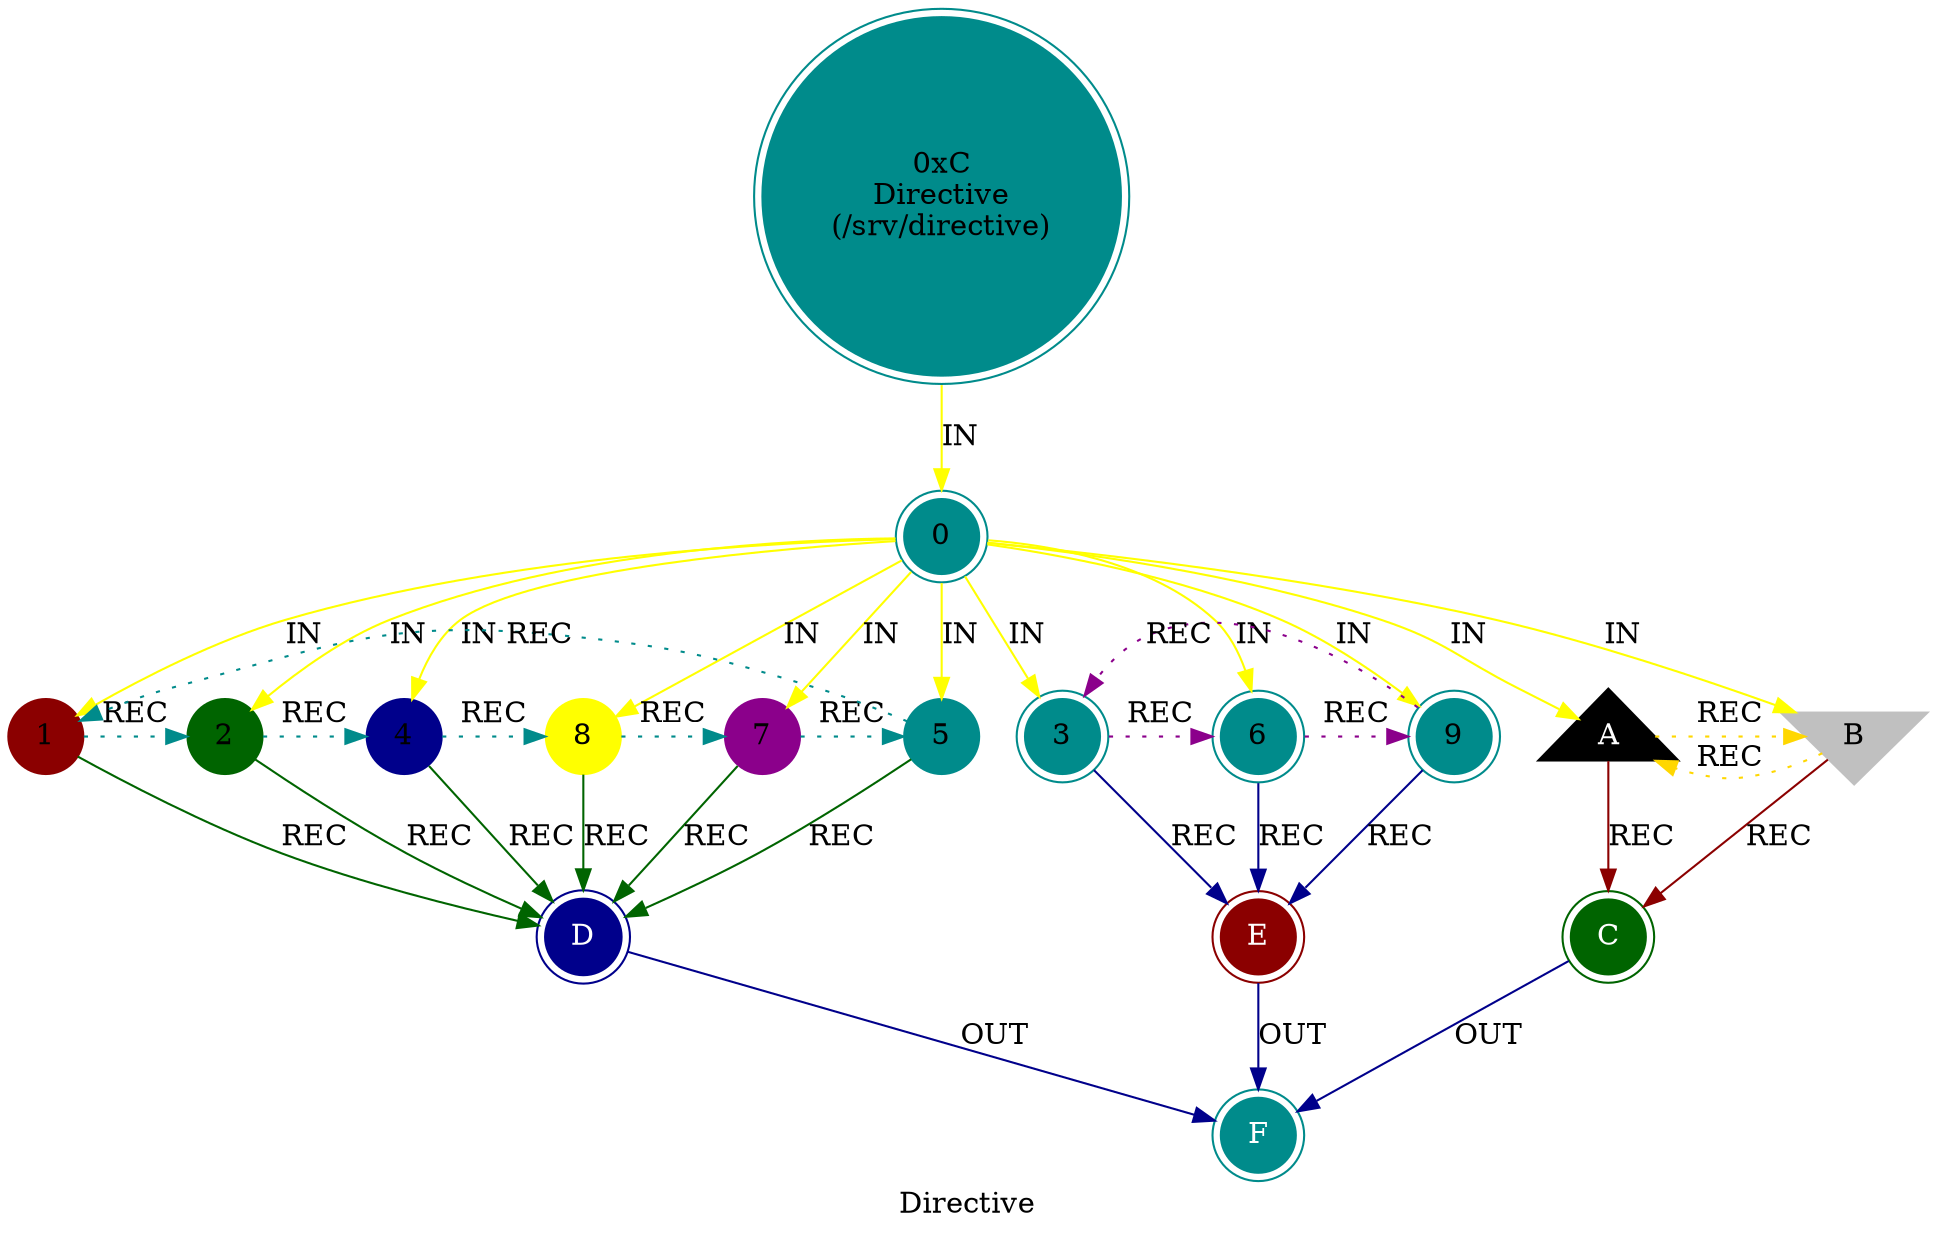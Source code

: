 digraph G {
    label = "Directive";
    style = filled;
    color = red;
    comment = "";
    node [shape = circle; style = filled; color = darkcyan;];
    
    spark_c_mythos_t [label = "0xC\nDirective\n(/srv/directive)";shape = doublecircle;];
    
    // The Sacred 3-6-9 (Boundary of Perception).
    // "If you knew the magnificence of 3, 6, and 9, you would have a key to the universe." — Tesla.
    // The 1-2-4-8-7-5 Vortex (Boundary of Comprehension).
    spark_0_directive_t [label = "0";shape = doublecircle;comment = "";];
    spark_1_directive_t [label = "1";shape = circle;color = darkred;comment = "";];
    spark_2_directive_t [label = "2";shape = circle;color = darkgreen;comment = "";];
    spark_4_directive_t [label = "4";shape = circle;color = darkblue;comment = "";];
    spark_8_directive_t [label = "8";shape = circle;color = yellow;comment = "";];
    spark_7_directive_t [label = "7";shape = circle;color = darkmagenta;comment = "";];
    spark_5_directive_t [label = "5";shape = circle;color = darkcyan;comment = "";];
    spark_3_directive_t [label = "3";shape = doublecircle;comment = "";];
    spark_6_directive_t [label = "6";shape = doublecircle;comment = "";];
    spark_9_directive_t [label = "9";shape = doublecircle;comment = "";];
    spark_a_directive_t [label = "A";shape = triangle;color = black;fontcolor = white;comment = "";];
    spark_b_directive_t [label = "B";shape = invtriangle;color = grey;comment = "";];
    spark_c_directive_t [label = "C";shape = doublecircle;color = darkgreen;style = filled;fontcolor = white;];
    spark_d_directive_t [label = "D";shape = doublecircle;color = darkblue;style = filled;fontcolor = white;];
    spark_e_directive_t [label = "E";shape = doublecircle;color = darkred;style = filled;fontcolor = white;];
    spark_f_directive_t [label = "F";shape = doublecircle;color = darkcyan;style = filled;fontcolor = white;];
    
    // IN = Input
    // OUT = Output
    // REC = Recursion
    spark_c_mythos_t -> spark_0_directive_t -> {spark_a_directive_t spark_b_directive_t spark_1_directive_t spark_2_directive_t spark_3_directive_t spark_4_directive_t spark_5_directive_t spark_6_directive_t spark_7_directive_t spark_8_directive_t spark_9_directive_t} [label = "IN"; color = yellow; comment = "";];
    
    {spark_a_directive_t spark_b_directive_t} -> spark_c_directive_t [label = "REC"; color = darkred; comment = "";];
    {spark_1_directive_t spark_2_directive_t spark_4_directive_t spark_8_directive_t spark_7_directive_t spark_5_directive_t} -> spark_d_directive_t [label = "REC"; color = darkgreen; comment = "";];
    {spark_3_directive_t spark_6_directive_t spark_9_directive_t} -> spark_e_directive_t [label = "REC"; color = darkblue; comment = "";];
    
    spark_1_directive_t -> spark_2_directive_t -> spark_4_directive_t -> spark_8_directive_t -> spark_7_directive_t -> spark_5_directive_t -> spark_1_directive_t [label = "REC"; color = darkcyan; comment = ""; style = dotted; constraint = false;];
    spark_3_directive_t -> spark_6_directive_t -> spark_9_directive_t -> spark_3_directive_t [label = "REC"; color = darkmagenta; comment = ""; style = dotted; constraint = false;];
    spark_a_directive_t -> spark_b_directive_t -> spark_a_directive_t [label = "REC"; color = gold; comment = ""; style = dotted; constraint = false;];
    
    {spark_c_directive_t spark_d_directive_t spark_e_directive_t} -> spark_f_directive_t [label = "OUT"; color = darkblue; comment = "";];
}
